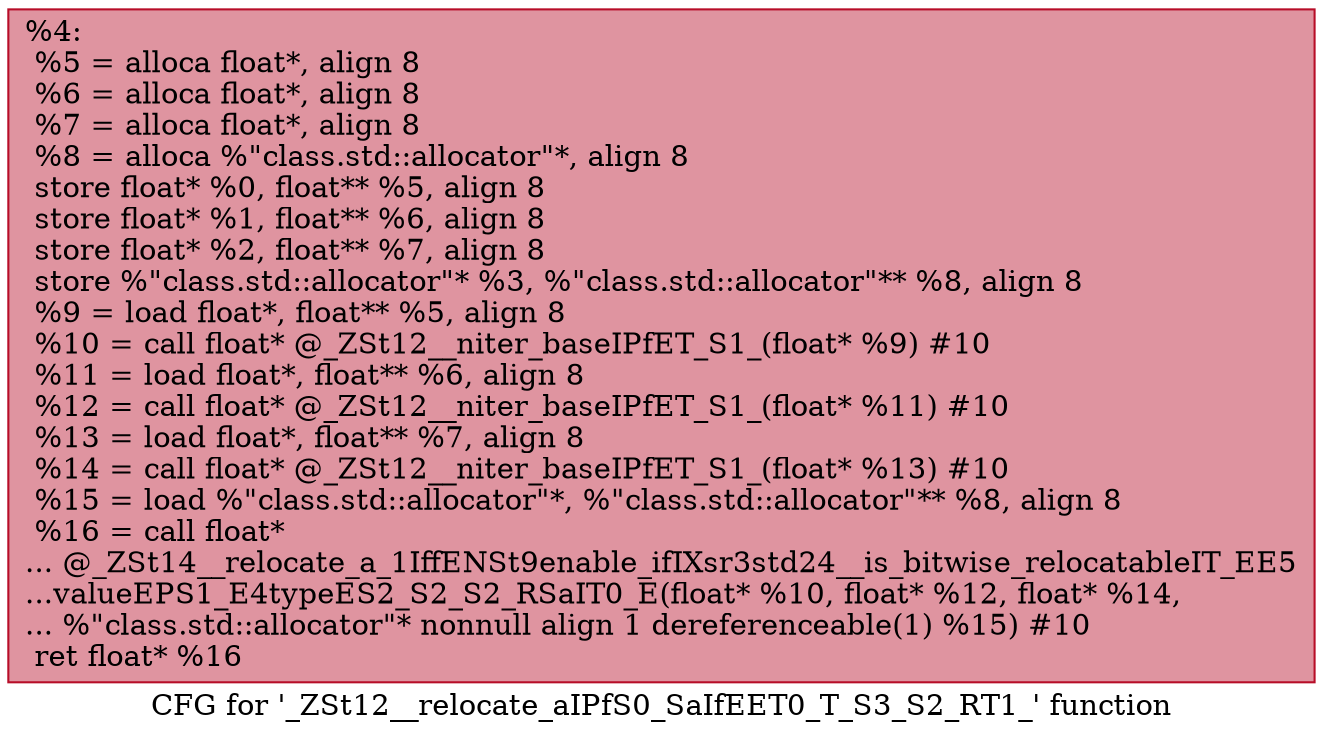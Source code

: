 digraph "CFG for '_ZSt12__relocate_aIPfS0_SaIfEET0_T_S3_S2_RT1_' function" {
	label="CFG for '_ZSt12__relocate_aIPfS0_SaIfEET0_T_S3_S2_RT1_' function";

	Node0x55935470eba0 [shape=record,color="#b70d28ff", style=filled, fillcolor="#b70d2870",label="{%4:\l  %5 = alloca float*, align 8\l  %6 = alloca float*, align 8\l  %7 = alloca float*, align 8\l  %8 = alloca %\"class.std::allocator\"*, align 8\l  store float* %0, float** %5, align 8\l  store float* %1, float** %6, align 8\l  store float* %2, float** %7, align 8\l  store %\"class.std::allocator\"* %3, %\"class.std::allocator\"** %8, align 8\l  %9 = load float*, float** %5, align 8\l  %10 = call float* @_ZSt12__niter_baseIPfET_S1_(float* %9) #10\l  %11 = load float*, float** %6, align 8\l  %12 = call float* @_ZSt12__niter_baseIPfET_S1_(float* %11) #10\l  %13 = load float*, float** %7, align 8\l  %14 = call float* @_ZSt12__niter_baseIPfET_S1_(float* %13) #10\l  %15 = load %\"class.std::allocator\"*, %\"class.std::allocator\"** %8, align 8\l  %16 = call float*\l... @_ZSt14__relocate_a_1IffENSt9enable_ifIXsr3std24__is_bitwise_relocatableIT_EE5\l...valueEPS1_E4typeES2_S2_S2_RSaIT0_E(float* %10, float* %12, float* %14,\l... %\"class.std::allocator\"* nonnull align 1 dereferenceable(1) %15) #10\l  ret float* %16\l}"];
}
